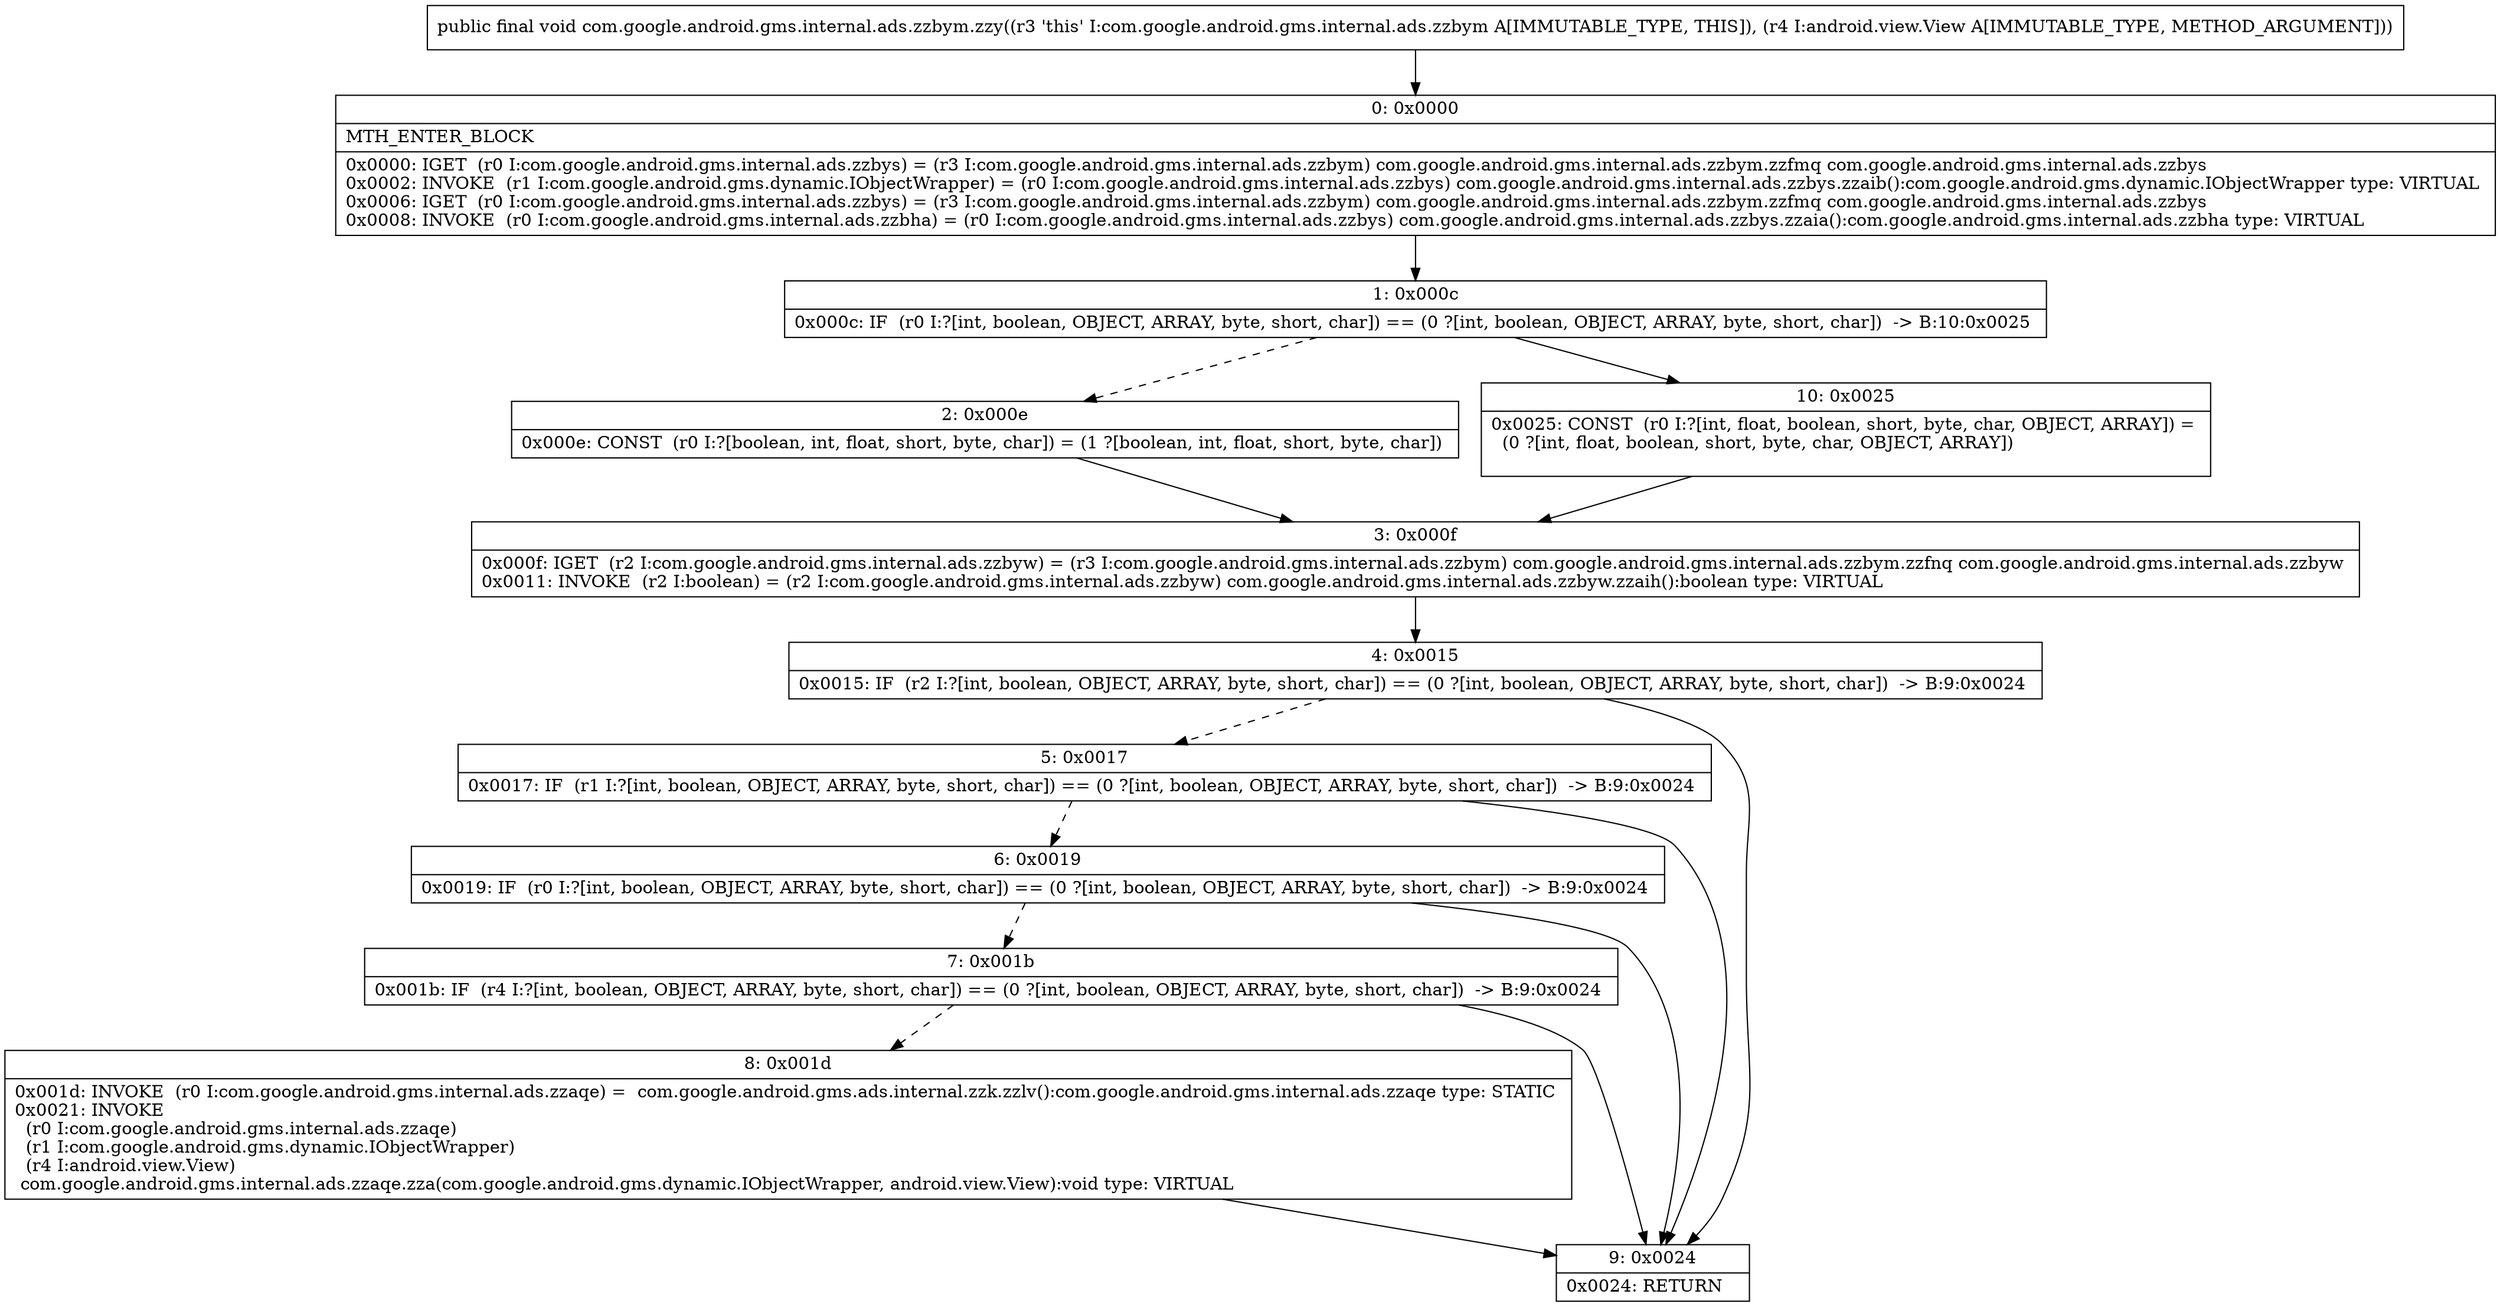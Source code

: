 digraph "CFG forcom.google.android.gms.internal.ads.zzbym.zzy(Landroid\/view\/View;)V" {
Node_0 [shape=record,label="{0\:\ 0x0000|MTH_ENTER_BLOCK\l|0x0000: IGET  (r0 I:com.google.android.gms.internal.ads.zzbys) = (r3 I:com.google.android.gms.internal.ads.zzbym) com.google.android.gms.internal.ads.zzbym.zzfmq com.google.android.gms.internal.ads.zzbys \l0x0002: INVOKE  (r1 I:com.google.android.gms.dynamic.IObjectWrapper) = (r0 I:com.google.android.gms.internal.ads.zzbys) com.google.android.gms.internal.ads.zzbys.zzaib():com.google.android.gms.dynamic.IObjectWrapper type: VIRTUAL \l0x0006: IGET  (r0 I:com.google.android.gms.internal.ads.zzbys) = (r3 I:com.google.android.gms.internal.ads.zzbym) com.google.android.gms.internal.ads.zzbym.zzfmq com.google.android.gms.internal.ads.zzbys \l0x0008: INVOKE  (r0 I:com.google.android.gms.internal.ads.zzbha) = (r0 I:com.google.android.gms.internal.ads.zzbys) com.google.android.gms.internal.ads.zzbys.zzaia():com.google.android.gms.internal.ads.zzbha type: VIRTUAL \l}"];
Node_1 [shape=record,label="{1\:\ 0x000c|0x000c: IF  (r0 I:?[int, boolean, OBJECT, ARRAY, byte, short, char]) == (0 ?[int, boolean, OBJECT, ARRAY, byte, short, char])  \-\> B:10:0x0025 \l}"];
Node_2 [shape=record,label="{2\:\ 0x000e|0x000e: CONST  (r0 I:?[boolean, int, float, short, byte, char]) = (1 ?[boolean, int, float, short, byte, char]) \l}"];
Node_3 [shape=record,label="{3\:\ 0x000f|0x000f: IGET  (r2 I:com.google.android.gms.internal.ads.zzbyw) = (r3 I:com.google.android.gms.internal.ads.zzbym) com.google.android.gms.internal.ads.zzbym.zzfnq com.google.android.gms.internal.ads.zzbyw \l0x0011: INVOKE  (r2 I:boolean) = (r2 I:com.google.android.gms.internal.ads.zzbyw) com.google.android.gms.internal.ads.zzbyw.zzaih():boolean type: VIRTUAL \l}"];
Node_4 [shape=record,label="{4\:\ 0x0015|0x0015: IF  (r2 I:?[int, boolean, OBJECT, ARRAY, byte, short, char]) == (0 ?[int, boolean, OBJECT, ARRAY, byte, short, char])  \-\> B:9:0x0024 \l}"];
Node_5 [shape=record,label="{5\:\ 0x0017|0x0017: IF  (r1 I:?[int, boolean, OBJECT, ARRAY, byte, short, char]) == (0 ?[int, boolean, OBJECT, ARRAY, byte, short, char])  \-\> B:9:0x0024 \l}"];
Node_6 [shape=record,label="{6\:\ 0x0019|0x0019: IF  (r0 I:?[int, boolean, OBJECT, ARRAY, byte, short, char]) == (0 ?[int, boolean, OBJECT, ARRAY, byte, short, char])  \-\> B:9:0x0024 \l}"];
Node_7 [shape=record,label="{7\:\ 0x001b|0x001b: IF  (r4 I:?[int, boolean, OBJECT, ARRAY, byte, short, char]) == (0 ?[int, boolean, OBJECT, ARRAY, byte, short, char])  \-\> B:9:0x0024 \l}"];
Node_8 [shape=record,label="{8\:\ 0x001d|0x001d: INVOKE  (r0 I:com.google.android.gms.internal.ads.zzaqe) =  com.google.android.gms.ads.internal.zzk.zzlv():com.google.android.gms.internal.ads.zzaqe type: STATIC \l0x0021: INVOKE  \l  (r0 I:com.google.android.gms.internal.ads.zzaqe)\l  (r1 I:com.google.android.gms.dynamic.IObjectWrapper)\l  (r4 I:android.view.View)\l com.google.android.gms.internal.ads.zzaqe.zza(com.google.android.gms.dynamic.IObjectWrapper, android.view.View):void type: VIRTUAL \l}"];
Node_9 [shape=record,label="{9\:\ 0x0024|0x0024: RETURN   \l}"];
Node_10 [shape=record,label="{10\:\ 0x0025|0x0025: CONST  (r0 I:?[int, float, boolean, short, byte, char, OBJECT, ARRAY]) = \l  (0 ?[int, float, boolean, short, byte, char, OBJECT, ARRAY])\l \l}"];
MethodNode[shape=record,label="{public final void com.google.android.gms.internal.ads.zzbym.zzy((r3 'this' I:com.google.android.gms.internal.ads.zzbym A[IMMUTABLE_TYPE, THIS]), (r4 I:android.view.View A[IMMUTABLE_TYPE, METHOD_ARGUMENT])) }"];
MethodNode -> Node_0;
Node_0 -> Node_1;
Node_1 -> Node_2[style=dashed];
Node_1 -> Node_10;
Node_2 -> Node_3;
Node_3 -> Node_4;
Node_4 -> Node_5[style=dashed];
Node_4 -> Node_9;
Node_5 -> Node_6[style=dashed];
Node_5 -> Node_9;
Node_6 -> Node_7[style=dashed];
Node_6 -> Node_9;
Node_7 -> Node_8[style=dashed];
Node_7 -> Node_9;
Node_8 -> Node_9;
Node_10 -> Node_3;
}

